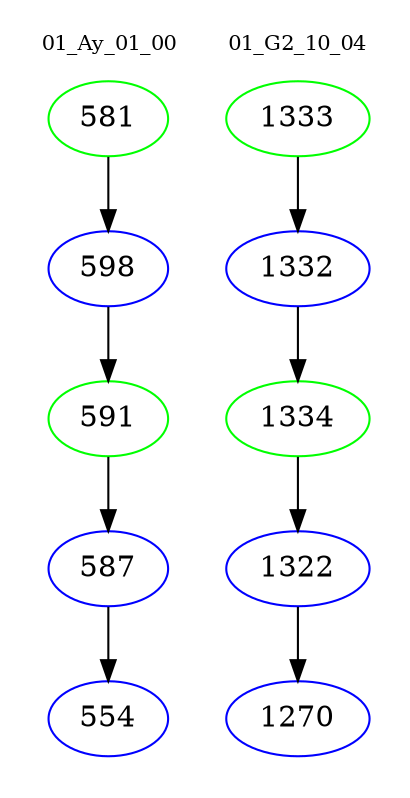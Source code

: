 digraph{
subgraph cluster_0 {
color = white
label = "01_Ay_01_00";
fontsize=10;
T0_581 [label="581", color="green"]
T0_581 -> T0_598 [color="black"]
T0_598 [label="598", color="blue"]
T0_598 -> T0_591 [color="black"]
T0_591 [label="591", color="green"]
T0_591 -> T0_587 [color="black"]
T0_587 [label="587", color="blue"]
T0_587 -> T0_554 [color="black"]
T0_554 [label="554", color="blue"]
}
subgraph cluster_1 {
color = white
label = "01_G2_10_04";
fontsize=10;
T1_1333 [label="1333", color="green"]
T1_1333 -> T1_1332 [color="black"]
T1_1332 [label="1332", color="blue"]
T1_1332 -> T1_1334 [color="black"]
T1_1334 [label="1334", color="green"]
T1_1334 -> T1_1322 [color="black"]
T1_1322 [label="1322", color="blue"]
T1_1322 -> T1_1270 [color="black"]
T1_1270 [label="1270", color="blue"]
}
}
